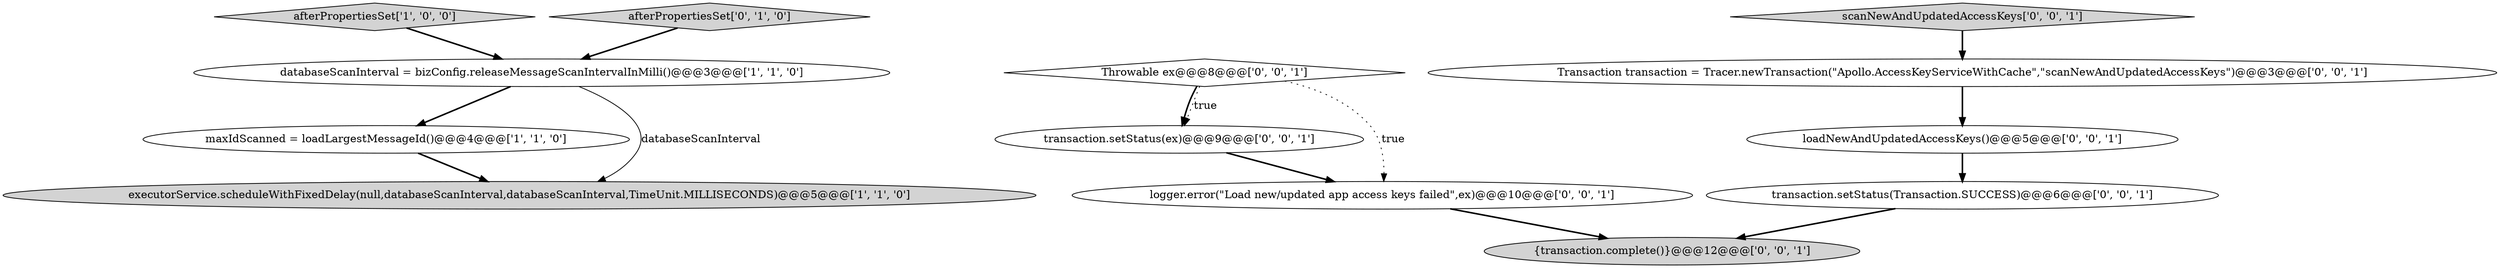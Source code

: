 digraph {
3 [style = filled, label = "afterPropertiesSet['1', '0', '0']", fillcolor = lightgray, shape = diamond image = "AAA0AAABBB1BBB"];
2 [style = filled, label = "maxIdScanned = loadLargestMessageId()@@@4@@@['1', '1', '0']", fillcolor = white, shape = ellipse image = "AAA0AAABBB1BBB"];
7 [style = filled, label = "Throwable ex@@@8@@@['0', '0', '1']", fillcolor = white, shape = diamond image = "AAA0AAABBB3BBB"];
1 [style = filled, label = "databaseScanInterval = bizConfig.releaseMessageScanIntervalInMilli()@@@3@@@['1', '1', '0']", fillcolor = white, shape = ellipse image = "AAA0AAABBB1BBB"];
6 [style = filled, label = "transaction.setStatus(ex)@@@9@@@['0', '0', '1']", fillcolor = white, shape = ellipse image = "AAA0AAABBB3BBB"];
4 [style = filled, label = "afterPropertiesSet['0', '1', '0']", fillcolor = lightgray, shape = diamond image = "AAA0AAABBB2BBB"];
9 [style = filled, label = "logger.error(\"Load new/updated app access keys failed\",ex)@@@10@@@['0', '0', '1']", fillcolor = white, shape = ellipse image = "AAA0AAABBB3BBB"];
10 [style = filled, label = "{transaction.complete()}@@@12@@@['0', '0', '1']", fillcolor = lightgray, shape = ellipse image = "AAA0AAABBB3BBB"];
11 [style = filled, label = "loadNewAndUpdatedAccessKeys()@@@5@@@['0', '0', '1']", fillcolor = white, shape = ellipse image = "AAA0AAABBB3BBB"];
12 [style = filled, label = "scanNewAndUpdatedAccessKeys['0', '0', '1']", fillcolor = lightgray, shape = diamond image = "AAA0AAABBB3BBB"];
0 [style = filled, label = "executorService.scheduleWithFixedDelay(null,databaseScanInterval,databaseScanInterval,TimeUnit.MILLISECONDS)@@@5@@@['1', '1', '0']", fillcolor = lightgray, shape = ellipse image = "AAA0AAABBB1BBB"];
8 [style = filled, label = "Transaction transaction = Tracer.newTransaction(\"Apollo.AccessKeyServiceWithCache\",\"scanNewAndUpdatedAccessKeys\")@@@3@@@['0', '0', '1']", fillcolor = white, shape = ellipse image = "AAA0AAABBB3BBB"];
5 [style = filled, label = "transaction.setStatus(Transaction.SUCCESS)@@@6@@@['0', '0', '1']", fillcolor = white, shape = ellipse image = "AAA0AAABBB3BBB"];
8->11 [style = bold, label=""];
3->1 [style = bold, label=""];
2->0 [style = bold, label=""];
7->6 [style = bold, label=""];
6->9 [style = bold, label=""];
12->8 [style = bold, label=""];
5->10 [style = bold, label=""];
1->2 [style = bold, label=""];
7->9 [style = dotted, label="true"];
1->0 [style = solid, label="databaseScanInterval"];
4->1 [style = bold, label=""];
9->10 [style = bold, label=""];
11->5 [style = bold, label=""];
7->6 [style = dotted, label="true"];
}

